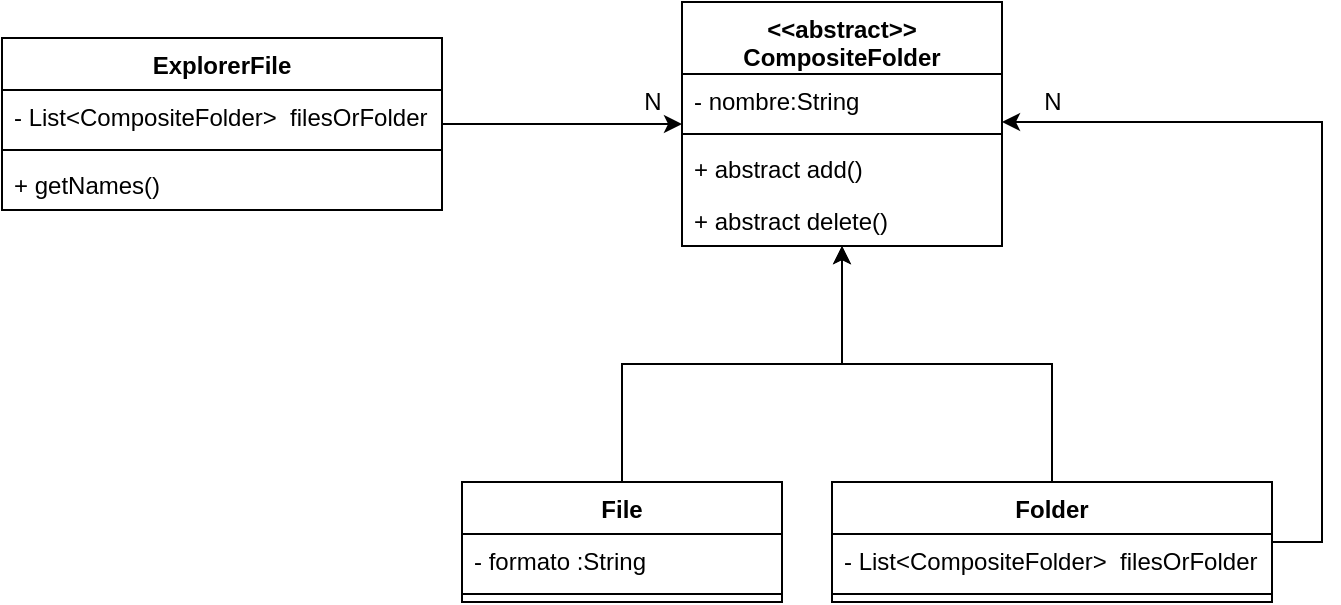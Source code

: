 <mxfile version="20.3.3" type="github">
  <diagram id="qQjTJ5AZ33V-DFyosNaf" name="Página-1">
    <mxGraphModel dx="1108" dy="442" grid="1" gridSize="10" guides="1" tooltips="1" connect="1" arrows="1" fold="1" page="1" pageScale="1" pageWidth="827" pageHeight="1169" math="0" shadow="0">
      <root>
        <mxCell id="0" />
        <mxCell id="1" parent="0" />
        <mxCell id="G1MvD2G5489Z8Exe5ZAQ-20" style="edgeStyle=orthogonalEdgeStyle;rounded=0;orthogonalLoop=1;jettySize=auto;html=1;" edge="1" parent="1" source="G1MvD2G5489Z8Exe5ZAQ-1" target="G1MvD2G5489Z8Exe5ZAQ-5">
          <mxGeometry relative="1" as="geometry" />
        </mxCell>
        <mxCell id="G1MvD2G5489Z8Exe5ZAQ-1" value="ExplorerFile" style="swimlane;fontStyle=1;align=center;verticalAlign=top;childLayout=stackLayout;horizontal=1;startSize=26;horizontalStack=0;resizeParent=1;resizeParentMax=0;resizeLast=0;collapsible=1;marginBottom=0;" vertex="1" parent="1">
          <mxGeometry x="60" y="68" width="220" height="86" as="geometry" />
        </mxCell>
        <mxCell id="G1MvD2G5489Z8Exe5ZAQ-19" value="- List&lt;CompositeFolder&gt;  filesOrFolder" style="text;strokeColor=none;fillColor=none;align=left;verticalAlign=top;spacingLeft=4;spacingRight=4;overflow=hidden;rotatable=0;points=[[0,0.5],[1,0.5]];portConstraint=eastwest;" vertex="1" parent="G1MvD2G5489Z8Exe5ZAQ-1">
          <mxGeometry y="26" width="220" height="26" as="geometry" />
        </mxCell>
        <mxCell id="G1MvD2G5489Z8Exe5ZAQ-3" value="" style="line;strokeWidth=1;fillColor=none;align=left;verticalAlign=middle;spacingTop=-1;spacingLeft=3;spacingRight=3;rotatable=0;labelPosition=right;points=[];portConstraint=eastwest;strokeColor=inherit;" vertex="1" parent="G1MvD2G5489Z8Exe5ZAQ-1">
          <mxGeometry y="52" width="220" height="8" as="geometry" />
        </mxCell>
        <mxCell id="G1MvD2G5489Z8Exe5ZAQ-4" value="+ getNames()" style="text;strokeColor=none;fillColor=none;align=left;verticalAlign=top;spacingLeft=4;spacingRight=4;overflow=hidden;rotatable=0;points=[[0,0.5],[1,0.5]];portConstraint=eastwest;" vertex="1" parent="G1MvD2G5489Z8Exe5ZAQ-1">
          <mxGeometry y="60" width="220" height="26" as="geometry" />
        </mxCell>
        <mxCell id="G1MvD2G5489Z8Exe5ZAQ-5" value="&lt;&lt;abstract&gt;&gt;&#xa;CompositeFolder" style="swimlane;fontStyle=1;align=center;verticalAlign=top;childLayout=stackLayout;horizontal=1;startSize=36;horizontalStack=0;resizeParent=1;resizeParentMax=0;resizeLast=0;collapsible=1;marginBottom=0;" vertex="1" parent="1">
          <mxGeometry x="400" y="50" width="160" height="122" as="geometry" />
        </mxCell>
        <mxCell id="G1MvD2G5489Z8Exe5ZAQ-6" value="- nombre:String" style="text;strokeColor=none;fillColor=none;align=left;verticalAlign=top;spacingLeft=4;spacingRight=4;overflow=hidden;rotatable=0;points=[[0,0.5],[1,0.5]];portConstraint=eastwest;" vertex="1" parent="G1MvD2G5489Z8Exe5ZAQ-5">
          <mxGeometry y="36" width="160" height="26" as="geometry" />
        </mxCell>
        <mxCell id="G1MvD2G5489Z8Exe5ZAQ-7" value="" style="line;strokeWidth=1;fillColor=none;align=left;verticalAlign=middle;spacingTop=-1;spacingLeft=3;spacingRight=3;rotatable=0;labelPosition=right;points=[];portConstraint=eastwest;strokeColor=inherit;" vertex="1" parent="G1MvD2G5489Z8Exe5ZAQ-5">
          <mxGeometry y="62" width="160" height="8" as="geometry" />
        </mxCell>
        <mxCell id="G1MvD2G5489Z8Exe5ZAQ-9" value="+ abstract add()" style="text;strokeColor=none;fillColor=none;align=left;verticalAlign=top;spacingLeft=4;spacingRight=4;overflow=hidden;rotatable=0;points=[[0,0.5],[1,0.5]];portConstraint=eastwest;" vertex="1" parent="G1MvD2G5489Z8Exe5ZAQ-5">
          <mxGeometry y="70" width="160" height="26" as="geometry" />
        </mxCell>
        <mxCell id="G1MvD2G5489Z8Exe5ZAQ-8" value="+ abstract delete()" style="text;strokeColor=none;fillColor=none;align=left;verticalAlign=top;spacingLeft=4;spacingRight=4;overflow=hidden;rotatable=0;points=[[0,0.5],[1,0.5]];portConstraint=eastwest;" vertex="1" parent="G1MvD2G5489Z8Exe5ZAQ-5">
          <mxGeometry y="96" width="160" height="26" as="geometry" />
        </mxCell>
        <mxCell id="G1MvD2G5489Z8Exe5ZAQ-24" style="edgeStyle=orthogonalEdgeStyle;rounded=0;orthogonalLoop=1;jettySize=auto;html=1;" edge="1" parent="1" source="G1MvD2G5489Z8Exe5ZAQ-10" target="G1MvD2G5489Z8Exe5ZAQ-5">
          <mxGeometry relative="1" as="geometry" />
        </mxCell>
        <mxCell id="G1MvD2G5489Z8Exe5ZAQ-10" value="File" style="swimlane;fontStyle=1;align=center;verticalAlign=top;childLayout=stackLayout;horizontal=1;startSize=26;horizontalStack=0;resizeParent=1;resizeParentMax=0;resizeLast=0;collapsible=1;marginBottom=0;" vertex="1" parent="1">
          <mxGeometry x="290" y="290" width="160" height="60" as="geometry" />
        </mxCell>
        <mxCell id="G1MvD2G5489Z8Exe5ZAQ-11" value="- formato :String" style="text;strokeColor=none;fillColor=none;align=left;verticalAlign=top;spacingLeft=4;spacingRight=4;overflow=hidden;rotatable=0;points=[[0,0.5],[1,0.5]];portConstraint=eastwest;" vertex="1" parent="G1MvD2G5489Z8Exe5ZAQ-10">
          <mxGeometry y="26" width="160" height="26" as="geometry" />
        </mxCell>
        <mxCell id="G1MvD2G5489Z8Exe5ZAQ-12" value="" style="line;strokeWidth=1;fillColor=none;align=left;verticalAlign=middle;spacingTop=-1;spacingLeft=3;spacingRight=3;rotatable=0;labelPosition=right;points=[];portConstraint=eastwest;strokeColor=inherit;" vertex="1" parent="G1MvD2G5489Z8Exe5ZAQ-10">
          <mxGeometry y="52" width="160" height="8" as="geometry" />
        </mxCell>
        <mxCell id="G1MvD2G5489Z8Exe5ZAQ-22" style="edgeStyle=orthogonalEdgeStyle;rounded=0;orthogonalLoop=1;jettySize=auto;html=1;" edge="1" parent="1" source="G1MvD2G5489Z8Exe5ZAQ-14" target="G1MvD2G5489Z8Exe5ZAQ-5">
          <mxGeometry relative="1" as="geometry" />
        </mxCell>
        <mxCell id="G1MvD2G5489Z8Exe5ZAQ-23" style="edgeStyle=orthogonalEdgeStyle;rounded=0;orthogonalLoop=1;jettySize=auto;html=1;" edge="1" parent="1" source="G1MvD2G5489Z8Exe5ZAQ-14" target="G1MvD2G5489Z8Exe5ZAQ-5">
          <mxGeometry relative="1" as="geometry">
            <Array as="points">
              <mxPoint x="720" y="320" />
              <mxPoint x="720" y="110" />
            </Array>
          </mxGeometry>
        </mxCell>
        <mxCell id="G1MvD2G5489Z8Exe5ZAQ-14" value="Folder" style="swimlane;fontStyle=1;align=center;verticalAlign=top;childLayout=stackLayout;horizontal=1;startSize=26;horizontalStack=0;resizeParent=1;resizeParentMax=0;resizeLast=0;collapsible=1;marginBottom=0;" vertex="1" parent="1">
          <mxGeometry x="475" y="290" width="220" height="60" as="geometry" />
        </mxCell>
        <mxCell id="G1MvD2G5489Z8Exe5ZAQ-15" value="- List&lt;CompositeFolder&gt;  filesOrFolder" style="text;strokeColor=none;fillColor=none;align=left;verticalAlign=top;spacingLeft=4;spacingRight=4;overflow=hidden;rotatable=0;points=[[0,0.5],[1,0.5]];portConstraint=eastwest;" vertex="1" parent="G1MvD2G5489Z8Exe5ZAQ-14">
          <mxGeometry y="26" width="220" height="26" as="geometry" />
        </mxCell>
        <mxCell id="G1MvD2G5489Z8Exe5ZAQ-16" value="" style="line;strokeWidth=1;fillColor=none;align=left;verticalAlign=middle;spacingTop=-1;spacingLeft=3;spacingRight=3;rotatable=0;labelPosition=right;points=[];portConstraint=eastwest;strokeColor=inherit;" vertex="1" parent="G1MvD2G5489Z8Exe5ZAQ-14">
          <mxGeometry y="52" width="220" height="8" as="geometry" />
        </mxCell>
        <mxCell id="G1MvD2G5489Z8Exe5ZAQ-21" value="N" style="text;html=1;align=center;verticalAlign=middle;resizable=0;points=[];autosize=1;strokeColor=none;fillColor=none;" vertex="1" parent="1">
          <mxGeometry x="370" y="85" width="30" height="30" as="geometry" />
        </mxCell>
        <mxCell id="G1MvD2G5489Z8Exe5ZAQ-25" value="N" style="text;html=1;align=center;verticalAlign=middle;resizable=0;points=[];autosize=1;strokeColor=none;fillColor=none;" vertex="1" parent="1">
          <mxGeometry x="570" y="85" width="30" height="30" as="geometry" />
        </mxCell>
      </root>
    </mxGraphModel>
  </diagram>
</mxfile>
